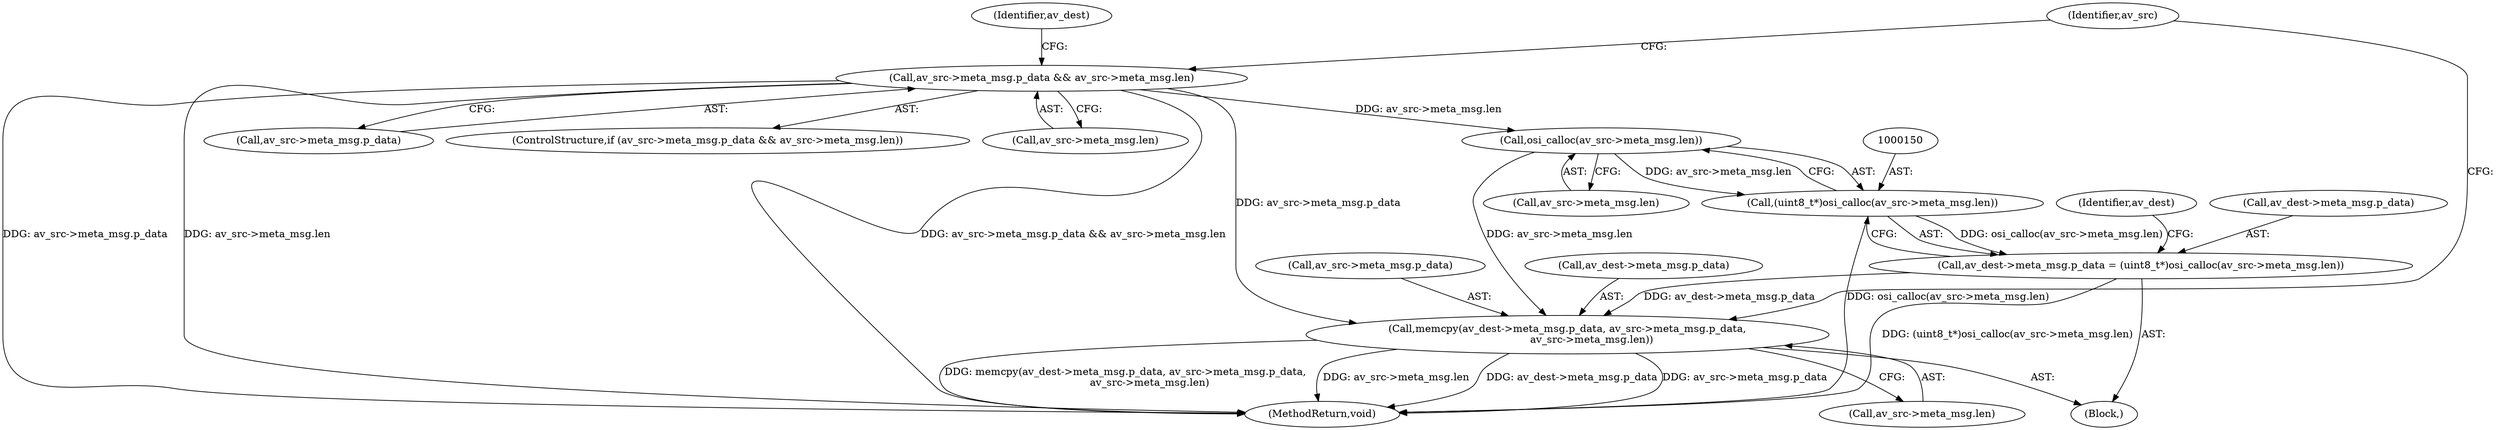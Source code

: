digraph "0_Android_dd28d8ddf2985d654781770c691c60b45d7f32b4@API" {
"1000151" [label="(Call,osi_calloc(av_src->meta_msg.len))"];
"1000131" [label="(Call,av_src->meta_msg.p_data && av_src->meta_msg.len)"];
"1000149" [label="(Call,(uint8_t*)osi_calloc(av_src->meta_msg.len))"];
"1000143" [label="(Call,av_dest->meta_msg.p_data = (uint8_t*)osi_calloc(av_src->meta_msg.len))"];
"1000157" [label="(Call,memcpy(av_dest->meta_msg.p_data, av_src->meta_msg.p_data,\n               av_src->meta_msg.len))"];
"1000163" [label="(Call,av_src->meta_msg.p_data)"];
"1000160" [label="(Identifier,av_dest)"];
"1000152" [label="(Call,av_src->meta_msg.len)"];
"1000144" [label="(Call,av_dest->meta_msg.p_data)"];
"1000132" [label="(Call,av_src->meta_msg.p_data)"];
"1000130" [label="(ControlStructure,if (av_src->meta_msg.p_data && av_src->meta_msg.len))"];
"1000146" [label="(Identifier,av_dest)"];
"1000328" [label="(MethodReturn,void)"];
"1000157" [label="(Call,memcpy(av_dest->meta_msg.p_data, av_src->meta_msg.p_data,\n               av_src->meta_msg.len))"];
"1000151" [label="(Call,osi_calloc(av_src->meta_msg.len))"];
"1000143" [label="(Call,av_dest->meta_msg.p_data = (uint8_t*)osi_calloc(av_src->meta_msg.len))"];
"1000168" [label="(Call,av_src->meta_msg.len)"];
"1000149" [label="(Call,(uint8_t*)osi_calloc(av_src->meta_msg.len))"];
"1000142" [label="(Block,)"];
"1000131" [label="(Call,av_src->meta_msg.p_data && av_src->meta_msg.len)"];
"1000176" [label="(Identifier,av_src)"];
"1000137" [label="(Call,av_src->meta_msg.len)"];
"1000158" [label="(Call,av_dest->meta_msg.p_data)"];
"1000151" -> "1000149"  [label="AST: "];
"1000151" -> "1000152"  [label="CFG: "];
"1000152" -> "1000151"  [label="AST: "];
"1000149" -> "1000151"  [label="CFG: "];
"1000151" -> "1000149"  [label="DDG: av_src->meta_msg.len"];
"1000131" -> "1000151"  [label="DDG: av_src->meta_msg.len"];
"1000151" -> "1000157"  [label="DDG: av_src->meta_msg.len"];
"1000131" -> "1000130"  [label="AST: "];
"1000131" -> "1000132"  [label="CFG: "];
"1000131" -> "1000137"  [label="CFG: "];
"1000132" -> "1000131"  [label="AST: "];
"1000137" -> "1000131"  [label="AST: "];
"1000146" -> "1000131"  [label="CFG: "];
"1000176" -> "1000131"  [label="CFG: "];
"1000131" -> "1000328"  [label="DDG: av_src->meta_msg.p_data"];
"1000131" -> "1000328"  [label="DDG: av_src->meta_msg.len"];
"1000131" -> "1000328"  [label="DDG: av_src->meta_msg.p_data && av_src->meta_msg.len"];
"1000131" -> "1000157"  [label="DDG: av_src->meta_msg.p_data"];
"1000149" -> "1000143"  [label="AST: "];
"1000150" -> "1000149"  [label="AST: "];
"1000143" -> "1000149"  [label="CFG: "];
"1000149" -> "1000328"  [label="DDG: osi_calloc(av_src->meta_msg.len)"];
"1000149" -> "1000143"  [label="DDG: osi_calloc(av_src->meta_msg.len)"];
"1000143" -> "1000142"  [label="AST: "];
"1000144" -> "1000143"  [label="AST: "];
"1000160" -> "1000143"  [label="CFG: "];
"1000143" -> "1000328"  [label="DDG: (uint8_t*)osi_calloc(av_src->meta_msg.len)"];
"1000143" -> "1000157"  [label="DDG: av_dest->meta_msg.p_data"];
"1000157" -> "1000142"  [label="AST: "];
"1000157" -> "1000168"  [label="CFG: "];
"1000158" -> "1000157"  [label="AST: "];
"1000163" -> "1000157"  [label="AST: "];
"1000168" -> "1000157"  [label="AST: "];
"1000176" -> "1000157"  [label="CFG: "];
"1000157" -> "1000328"  [label="DDG: memcpy(av_dest->meta_msg.p_data, av_src->meta_msg.p_data,\n               av_src->meta_msg.len)"];
"1000157" -> "1000328"  [label="DDG: av_src->meta_msg.len"];
"1000157" -> "1000328"  [label="DDG: av_dest->meta_msg.p_data"];
"1000157" -> "1000328"  [label="DDG: av_src->meta_msg.p_data"];
}
